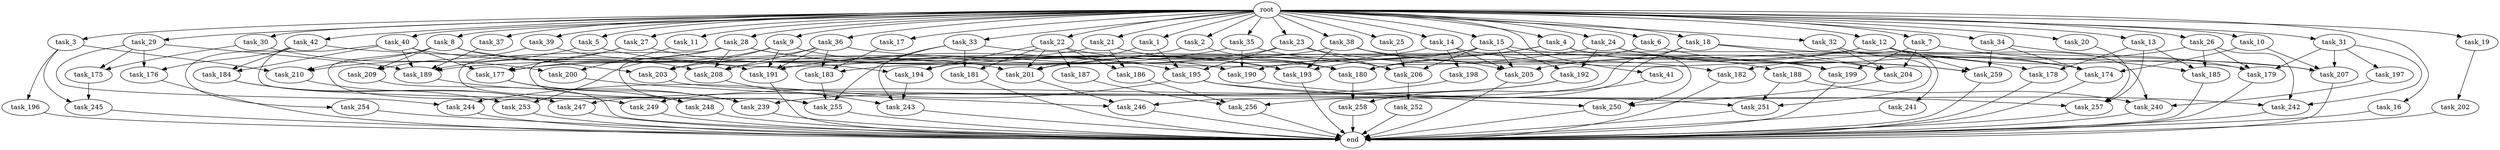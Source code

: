digraph G {
  root [size="0.000000"];
  task_11 [size="1024.000000"];
  task_239 [size="1047972020224.000000"];
  task_256 [size="798863917056.000000"];
  task_185 [size="1185410973696.000000"];
  task_2 [size="1024.000000"];
  task_42 [size="1024.000000"];
  task_34 [size="1024.000000"];
  task_21 [size="1024.000000"];
  task_193 [size="1700807049216.000000"];
  task_23 [size="1024.000000"];
  task_35 [size="1024.000000"];
  task_259 [size="1391569403904.000000"];
  task_33 [size="1024.000000"];
  task_176 [size="893353197568.000000"];
  task_14 [size="1024.000000"];
  task_206 [size="2302102470656.000000"];
  task_178 [size="429496729600.000000"];
  task_3 [size="1024.000000"];
  task_249 [size="730144440320.000000"];
  task_254 [size="77309411328.000000"];
  task_196 [size="214748364800.000000"];
  task_187 [size="420906795008.000000"];
  task_203 [size="1013612281856.000000"];
  task_28 [size="1024.000000"];
  task_209 [size="1408749273088.000000"];
  task_201 [size="1408749273088.000000"];
  task_257 [size="463856467968.000000"];
  task_22 [size="1024.000000"];
  task_5 [size="1024.000000"];
  task_30 [size="1024.000000"];
  task_179 [size="1589137899520.000000"];
  task_242 [size="1185410973696.000000"];
  end [size="0.000000"];
  task_183 [size="798863917056.000000"];
  task_9 [size="1024.000000"];
  task_244 [size="1073741824000.000000"];
  task_250 [size="1185410973696.000000"];
  task_27 [size="1024.000000"];
  task_258 [size="249108103168.000000"];
  task_20 [size="1024.000000"];
  task_182 [size="1245540515840.000000"];
  task_199 [size="1151051235328.000000"];
  task_37 [size="1024.000000"];
  task_245 [size="764504178688.000000"];
  task_194 [size="807453851648.000000"];
  task_247 [size="1125281431552.000000"];
  task_204 [size="1365799600128.000000"];
  task_198 [size="309237645312.000000"];
  task_252 [size="858993459200.000000"];
  task_40 [size="1024.000000"];
  task_246 [size="1219770712064.000000"];
  task_186 [size="730144440320.000000"];
  task_200 [size="764504178688.000000"];
  task_175 [size="1408749273088.000000"];
  task_205 [size="635655159808.000000"];
  task_251 [size="764504178688.000000"];
  task_202 [size="420906795008.000000"];
  task_8 [size="1024.000000"];
  task_191 [size="1666447310848.000000"];
  task_188 [size="549755813888.000000"];
  task_24 [size="1024.000000"];
  task_41 [size="1024.000000"];
  task_31 [size="1024.000000"];
  task_12 [size="1024.000000"];
  task_32 [size="1024.000000"];
  task_189 [size="1700807049216.000000"];
  task_195 [size="1460288880640.000000"];
  task_255 [size="1391569403904.000000"];
  task_243 [size="481036337152.000000"];
  task_10 [size="1024.000000"];
  task_210 [size="1623497637888.000000"];
  task_29 [size="1024.000000"];
  task_241 [size="695784701952.000000"];
  task_1 [size="1024.000000"];
  task_208 [size="2284922601472.000000"];
  task_192 [size="910533066752.000000"];
  task_4 [size="1024.000000"];
  task_13 [size="1024.000000"];
  task_36 [size="1024.000000"];
  task_16 [size="1024.000000"];
  task_181 [size="730144440320.000000"];
  task_15 [size="1024.000000"];
  task_39 [size="1024.000000"];
  task_174 [size="1520418422784.000000"];
  task_253 [size="249108103168.000000"];
  task_248 [size="1769526525952.000000"];
  task_18 [size="1024.000000"];
  task_26 [size="1024.000000"];
  task_180 [size="1872605741056.000000"];
  task_25 [size="1024.000000"];
  task_19 [size="1024.000000"];
  task_207 [size="670014898176.000000"];
  task_197 [size="420906795008.000000"];
  task_38 [size="1024.000000"];
  task_184 [size="111669149696.000000"];
  task_17 [size="1024.000000"];
  task_190 [size="1606317768704.000000"];
  task_240 [size="249108103168.000000"];
  task_6 [size="1024.000000"];
  task_7 [size="1024.000000"];
  task_177 [size="773094113280.000000"];

  root -> task_11 [size="1.000000"];
  root -> task_28 [size="1.000000"];
  root -> task_10 [size="1.000000"];
  root -> task_20 [size="1.000000"];
  root -> task_2 [size="1.000000"];
  root -> task_4 [size="1.000000"];
  root -> task_13 [size="1.000000"];
  root -> task_39 [size="1.000000"];
  root -> task_21 [size="1.000000"];
  root -> task_40 [size="1.000000"];
  root -> task_16 [size="1.000000"];
  root -> task_22 [size="1.000000"];
  root -> task_15 [size="1.000000"];
  root -> task_36 [size="1.000000"];
  root -> task_33 [size="1.000000"];
  root -> task_1 [size="1.000000"];
  root -> task_5 [size="1.000000"];
  root -> task_14 [size="1.000000"];
  root -> task_18 [size="1.000000"];
  root -> task_26 [size="1.000000"];
  root -> task_6 [size="1.000000"];
  root -> task_25 [size="1.000000"];
  root -> task_24 [size="1.000000"];
  root -> task_9 [size="1.000000"];
  root -> task_23 [size="1.000000"];
  root -> task_3 [size="1.000000"];
  root -> task_19 [size="1.000000"];
  root -> task_27 [size="1.000000"];
  root -> task_35 [size="1.000000"];
  root -> task_41 [size="1.000000"];
  root -> task_38 [size="1.000000"];
  root -> task_17 [size="1.000000"];
  root -> task_31 [size="1.000000"];
  root -> task_12 [size="1.000000"];
  root -> task_32 [size="1.000000"];
  root -> task_34 [size="1.000000"];
  root -> task_37 [size="1.000000"];
  root -> task_30 [size="1.000000"];
  root -> task_8 [size="1.000000"];
  root -> task_7 [size="1.000000"];
  root -> task_42 [size="1.000000"];
  root -> task_29 [size="1.000000"];
  task_11 -> task_200 [size="209715200.000000"];
  task_239 -> end [size="1.000000"];
  task_256 -> end [size="1.000000"];
  task_185 -> end [size="1.000000"];
  task_2 -> task_203 [size="75497472.000000"];
  task_2 -> task_180 [size="75497472.000000"];
  task_42 -> task_207 [size="33554432.000000"];
  task_42 -> task_176 [size="33554432.000000"];
  task_42 -> task_249 [size="33554432.000000"];
  task_42 -> task_184 [size="33554432.000000"];
  task_34 -> task_179 [size="301989888.000000"];
  task_34 -> task_174 [size="301989888.000000"];
  task_34 -> task_259 [size="301989888.000000"];
  task_21 -> task_186 [size="301989888.000000"];
  task_21 -> task_180 [size="301989888.000000"];
  task_21 -> task_177 [size="301989888.000000"];
  task_193 -> end [size="1.000000"];
  task_23 -> task_191 [size="679477248.000000"];
  task_23 -> task_195 [size="679477248.000000"];
  task_23 -> task_206 [size="679477248.000000"];
  task_23 -> task_182 [size="679477248.000000"];
  task_35 -> task_206 [size="679477248.000000"];
  task_35 -> task_208 [size="679477248.000000"];
  task_35 -> task_190 [size="679477248.000000"];
  task_259 -> end [size="1.000000"];
  task_33 -> task_179 [size="301989888.000000"];
  task_33 -> task_181 [size="301989888.000000"];
  task_33 -> task_243 [size="301989888.000000"];
  task_33 -> task_255 [size="301989888.000000"];
  task_176 -> end [size="1.000000"];
  task_14 -> task_191 [size="301989888.000000"];
  task_14 -> task_205 [size="301989888.000000"];
  task_14 -> task_198 [size="301989888.000000"];
  task_14 -> task_259 [size="301989888.000000"];
  task_206 -> task_252 [size="838860800.000000"];
  task_178 -> end [size="1.000000"];
  task_3 -> task_196 [size="209715200.000000"];
  task_3 -> task_245 [size="209715200.000000"];
  task_3 -> task_210 [size="209715200.000000"];
  task_249 -> end [size="1.000000"];
  task_254 -> end [size="1.000000"];
  task_196 -> end [size="1.000000"];
  task_187 -> task_256 [size="536870912.000000"];
  task_203 -> task_251 [size="33554432.000000"];
  task_28 -> task_193 [size="679477248.000000"];
  task_28 -> task_190 [size="679477248.000000"];
  task_28 -> task_189 [size="679477248.000000"];
  task_28 -> task_255 [size="679477248.000000"];
  task_28 -> task_248 [size="679477248.000000"];
  task_28 -> task_208 [size="679477248.000000"];
  task_209 -> end [size="1.000000"];
  task_201 -> task_246 [size="679477248.000000"];
  task_257 -> end [size="1.000000"];
  task_22 -> task_186 [size="411041792.000000"];
  task_22 -> task_193 [size="411041792.000000"];
  task_22 -> task_181 [size="411041792.000000"];
  task_22 -> task_194 [size="411041792.000000"];
  task_22 -> task_201 [size="411041792.000000"];
  task_22 -> task_187 [size="411041792.000000"];
  task_5 -> task_195 [size="536870912.000000"];
  task_5 -> task_210 [size="536870912.000000"];
  task_30 -> task_175 [size="536870912.000000"];
  task_30 -> task_200 [size="536870912.000000"];
  task_179 -> end [size="1.000000"];
  task_242 -> end [size="1.000000"];
  task_183 -> task_255 [size="75497472.000000"];
  task_9 -> task_191 [size="75497472.000000"];
  task_9 -> task_203 [size="75497472.000000"];
  task_9 -> task_177 [size="75497472.000000"];
  task_9 -> task_201 [size="75497472.000000"];
  task_244 -> end [size="1.000000"];
  task_250 -> end [size="1.000000"];
  task_27 -> task_255 [size="301989888.000000"];
  task_27 -> task_177 [size="301989888.000000"];
  task_27 -> task_194 [size="301989888.000000"];
  task_258 -> end [size="1.000000"];
  task_20 -> task_257 [size="33554432.000000"];
  task_182 -> end [size="1.000000"];
  task_199 -> end [size="1.000000"];
  task_37 -> task_189 [size="33554432.000000"];
  task_245 -> end [size="1.000000"];
  task_194 -> task_243 [size="33554432.000000"];
  task_247 -> end [size="1.000000"];
  task_204 -> task_250 [size="411041792.000000"];
  task_198 -> task_247 [size="209715200.000000"];
  task_252 -> end [size="1.000000"];
  task_40 -> task_180 [size="75497472.000000"];
  task_40 -> task_184 [size="75497472.000000"];
  task_40 -> task_177 [size="75497472.000000"];
  task_40 -> task_254 [size="75497472.000000"];
  task_40 -> task_189 [size="75497472.000000"];
  task_246 -> end [size="1.000000"];
  task_186 -> task_256 [size="33554432.000000"];
  task_200 -> task_246 [size="301989888.000000"];
  task_175 -> task_245 [size="536870912.000000"];
  task_205 -> end [size="1.000000"];
  task_251 -> end [size="1.000000"];
  task_202 -> end [size="1.000000"];
  task_8 -> task_210 [size="838860800.000000"];
  task_8 -> task_203 [size="838860800.000000"];
  task_8 -> task_209 [size="838860800.000000"];
  task_8 -> task_208 [size="838860800.000000"];
  task_8 -> task_248 [size="838860800.000000"];
  task_191 -> end [size="1.000000"];
  task_188 -> task_251 [size="33554432.000000"];
  task_188 -> task_240 [size="33554432.000000"];
  task_24 -> task_199 [size="679477248.000000"];
  task_24 -> task_201 [size="679477248.000000"];
  task_24 -> task_259 [size="679477248.000000"];
  task_24 -> task_192 [size="679477248.000000"];
  task_41 -> task_258 [size="209715200.000000"];
  task_31 -> task_179 [size="411041792.000000"];
  task_31 -> task_207 [size="411041792.000000"];
  task_31 -> task_197 [size="411041792.000000"];
  task_31 -> task_242 [size="411041792.000000"];
  task_12 -> task_205 [size="75497472.000000"];
  task_12 -> task_207 [size="75497472.000000"];
  task_12 -> task_194 [size="75497472.000000"];
  task_12 -> task_259 [size="75497472.000000"];
  task_12 -> task_240 [size="75497472.000000"];
  task_32 -> task_241 [size="679477248.000000"];
  task_32 -> task_204 [size="679477248.000000"];
  task_32 -> task_251 [size="679477248.000000"];
  task_189 -> task_239 [size="134217728.000000"];
  task_195 -> task_250 [size="209715200.000000"];
  task_195 -> task_244 [size="209715200.000000"];
  task_195 -> task_257 [size="209715200.000000"];
  task_255 -> end [size="1.000000"];
  task_243 -> end [size="1.000000"];
  task_10 -> task_207 [size="134217728.000000"];
  task_10 -> task_174 [size="134217728.000000"];
  task_210 -> task_247 [size="679477248.000000"];
  task_29 -> task_175 [size="838860800.000000"];
  task_29 -> task_176 [size="838860800.000000"];
  task_29 -> task_189 [size="838860800.000000"];
  task_29 -> task_244 [size="838860800.000000"];
  task_241 -> end [size="1.000000"];
  task_1 -> task_195 [size="209715200.000000"];
  task_1 -> task_201 [size="209715200.000000"];
  task_208 -> task_243 [size="134217728.000000"];
  task_192 -> task_239 [size="679477248.000000"];
  task_192 -> task_249 [size="679477248.000000"];
  task_4 -> task_193 [size="536870912.000000"];
  task_4 -> task_250 [size="536870912.000000"];
  task_4 -> task_180 [size="536870912.000000"];
  task_4 -> task_188 [size="536870912.000000"];
  task_13 -> task_185 [size="209715200.000000"];
  task_13 -> task_178 [size="209715200.000000"];
  task_13 -> task_257 [size="209715200.000000"];
  task_36 -> task_191 [size="33554432.000000"];
  task_36 -> task_199 [size="33554432.000000"];
  task_36 -> task_183 [size="33554432.000000"];
  task_36 -> task_208 [size="33554432.000000"];
  task_36 -> task_253 [size="33554432.000000"];
  task_16 -> end [size="1.000000"];
  task_181 -> end [size="1.000000"];
  task_15 -> task_183 [size="209715200.000000"];
  task_15 -> task_190 [size="209715200.000000"];
  task_15 -> task_178 [size="209715200.000000"];
  task_15 -> task_192 [size="209715200.000000"];
  task_15 -> task_205 [size="209715200.000000"];
  task_15 -> task_206 [size="209715200.000000"];
  task_39 -> task_191 [size="536870912.000000"];
  task_39 -> task_209 [size="536870912.000000"];
  task_174 -> end [size="1.000000"];
  task_253 -> end [size="1.000000"];
  task_248 -> end [size="1.000000"];
  task_18 -> task_204 [size="209715200.000000"];
  task_18 -> task_256 [size="209715200.000000"];
  task_18 -> task_174 [size="209715200.000000"];
  task_18 -> task_246 [size="209715200.000000"];
  task_26 -> task_179 [size="536870912.000000"];
  task_26 -> task_242 [size="536870912.000000"];
  task_26 -> task_185 [size="536870912.000000"];
  task_26 -> task_182 [size="536870912.000000"];
  task_180 -> task_258 [size="33554432.000000"];
  task_25 -> task_206 [size="679477248.000000"];
  task_19 -> task_202 [size="411041792.000000"];
  task_207 -> end [size="1.000000"];
  task_197 -> task_240 [size="134217728.000000"];
  task_38 -> task_193 [size="33554432.000000"];
  task_38 -> task_205 [size="33554432.000000"];
  task_38 -> task_204 [size="33554432.000000"];
  task_38 -> task_189 [size="33554432.000000"];
  task_184 -> task_247 [size="209715200.000000"];
  task_184 -> task_253 [size="209715200.000000"];
  task_17 -> task_183 [size="536870912.000000"];
  task_190 -> task_242 [size="209715200.000000"];
  task_240 -> end [size="1.000000"];
  task_6 -> task_180 [size="838860800.000000"];
  task_6 -> task_174 [size="838860800.000000"];
  task_7 -> task_199 [size="411041792.000000"];
  task_7 -> task_204 [size="411041792.000000"];
  task_7 -> task_185 [size="411041792.000000"];
  task_177 -> task_239 [size="209715200.000000"];
  task_177 -> task_248 [size="209715200.000000"];
}
